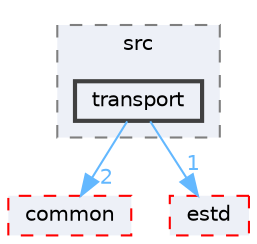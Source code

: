 digraph "transport"
{
 // LATEX_PDF_SIZE
  bgcolor="transparent";
  edge [fontname=Helvetica,fontsize=10,labelfontname=Helvetica,labelfontsize=10];
  node [fontname=Helvetica,fontsize=10,shape=box,height=0.2,width=0.4];
  compound=true
  subgraph clusterdir_71848cfa3671476667b604134f4e1f8e {
    graph [ bgcolor="#edf0f7", pencolor="grey50", label="src", fontname=Helvetica,fontsize=10 style="filled,dashed", URL="dir_71848cfa3671476667b604134f4e1f8e.html",tooltip=""]
  dir_8c79e41a0a6ff8e0ca3ff833eec4a7e1 [label="transport", fillcolor="#edf0f7", color="grey25", style="filled,bold", URL="dir_8c79e41a0a6ff8e0ca3ff833eec4a7e1.html",tooltip=""];
  }
  dir_20a012b5fcadd4a8631b6f1c7befe460 [label="common", fillcolor="#edf0f7", color="red", style="filled,dashed", URL="dir_20a012b5fcadd4a8631b6f1c7befe460.html",tooltip=""];
  dir_705ed472854f071e46e92f9933f4d565 [label="estd", fillcolor="#edf0f7", color="red", style="filled,dashed", URL="dir_705ed472854f071e46e92f9933f4d565.html",tooltip=""];
  dir_8c79e41a0a6ff8e0ca3ff833eec4a7e1->dir_20a012b5fcadd4a8631b6f1c7befe460 [headlabel="2", labeldistance=1.5 headhref="dir_000219_000044.html" href="dir_000219_000044.html" color="steelblue1" fontcolor="steelblue1"];
  dir_8c79e41a0a6ff8e0ca3ff833eec4a7e1->dir_705ed472854f071e46e92f9933f4d565 [headlabel="1", labeldistance=1.5 headhref="dir_000219_000075.html" href="dir_000219_000075.html" color="steelblue1" fontcolor="steelblue1"];
}
